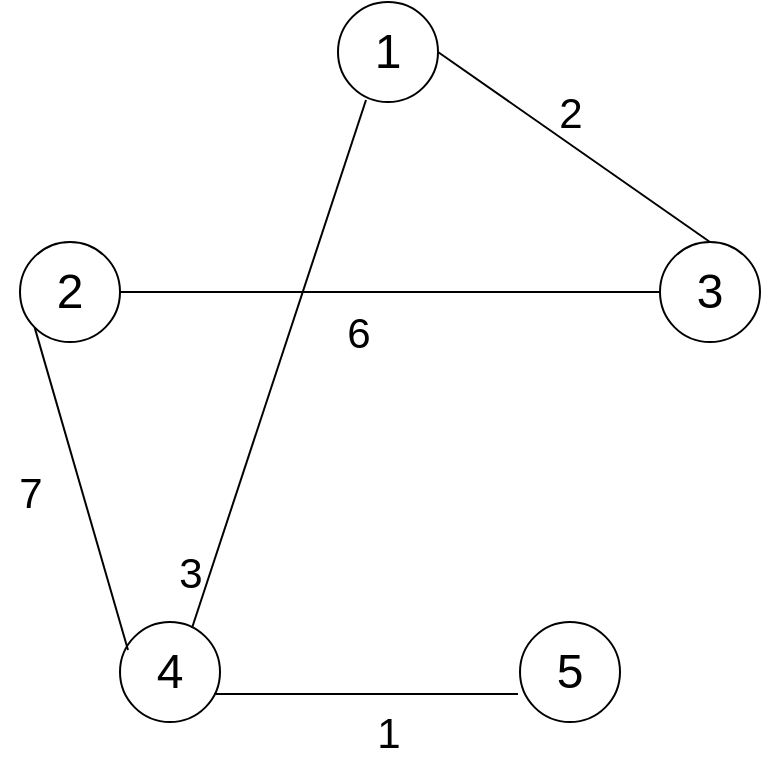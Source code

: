 <mxfile version="14.8.6" type="device"><diagram id="yu_8IkHaXStMtRV7FfFp" name="Page-1"><mxGraphModel dx="1038" dy="575" grid="1" gridSize="10" guides="1" tooltips="1" connect="1" arrows="1" fold="1" page="1" pageScale="1" pageWidth="827" pageHeight="1169" math="0" shadow="0"><root><mxCell id="0"/><mxCell id="1" parent="0"/><mxCell id="0UcCsRXRKb3jqALLm9lQ-1" value="1" style="ellipse;whiteSpace=wrap;html=1;aspect=fixed;fontSize=24;" vertex="1" parent="1"><mxGeometry x="389" y="160" width="50" height="50" as="geometry"/></mxCell><mxCell id="0UcCsRXRKb3jqALLm9lQ-2" value="2" style="ellipse;whiteSpace=wrap;html=1;aspect=fixed;fontSize=24;" vertex="1" parent="1"><mxGeometry x="230" y="280" width="50" height="50" as="geometry"/></mxCell><mxCell id="0UcCsRXRKb3jqALLm9lQ-3" value="3" style="ellipse;whiteSpace=wrap;html=1;aspect=fixed;fontSize=24;" vertex="1" parent="1"><mxGeometry x="550" y="280" width="50" height="50" as="geometry"/></mxCell><mxCell id="0UcCsRXRKb3jqALLm9lQ-4" value="4" style="ellipse;whiteSpace=wrap;html=1;aspect=fixed;fontSize=24;" vertex="1" parent="1"><mxGeometry x="280" y="470" width="50" height="50" as="geometry"/></mxCell><mxCell id="0UcCsRXRKb3jqALLm9lQ-5" value="5" style="ellipse;whiteSpace=wrap;html=1;aspect=fixed;fontSize=24;" vertex="1" parent="1"><mxGeometry x="480" y="470" width="50" height="50" as="geometry"/></mxCell><mxCell id="0UcCsRXRKb3jqALLm9lQ-33" value="" style="endArrow=none;html=1;fontSize=24;exitX=0.5;exitY=0;exitDx=0;exitDy=0;entryX=1;entryY=0.5;entryDx=0;entryDy=0;" edge="1" parent="1" source="0UcCsRXRKb3jqALLm9lQ-3" target="0UcCsRXRKb3jqALLm9lQ-1"><mxGeometry width="50" height="50" relative="1" as="geometry"><mxPoint x="560" y="284" as="sourcePoint"/><mxPoint x="440" y="190" as="targetPoint"/></mxGeometry></mxCell><mxCell id="0UcCsRXRKb3jqALLm9lQ-34" value="2" style="text;html=1;align=center;verticalAlign=middle;resizable=0;points=[];autosize=1;strokeColor=none;fontSize=21;" vertex="1" parent="1"><mxGeometry x="490" y="200" width="30" height="30" as="geometry"/></mxCell><mxCell id="0UcCsRXRKb3jqALLm9lQ-35" value="" style="endArrow=none;html=1;fontSize=24;entryX=0.28;entryY=0.98;entryDx=0;entryDy=0;entryPerimeter=0;exitX=0.72;exitY=0.06;exitDx=0;exitDy=0;exitPerimeter=0;" edge="1" parent="1" source="0UcCsRXRKb3jqALLm9lQ-4" target="0UcCsRXRKb3jqALLm9lQ-1"><mxGeometry width="50" height="50" relative="1" as="geometry"><mxPoint x="500" y="440" as="sourcePoint"/><mxPoint x="550" y="390" as="targetPoint"/></mxGeometry></mxCell><mxCell id="0UcCsRXRKb3jqALLm9lQ-36" value="3" style="text;html=1;align=center;verticalAlign=middle;resizable=0;points=[];autosize=1;strokeColor=none;fontSize=21;" vertex="1" parent="1"><mxGeometry x="300" y="430" width="30" height="30" as="geometry"/></mxCell><mxCell id="0UcCsRXRKb3jqALLm9lQ-39" value="" style="endArrow=none;html=1;fontSize=24;exitX=1;exitY=0.5;exitDx=0;exitDy=0;entryX=0;entryY=0.5;entryDx=0;entryDy=0;" edge="1" parent="1" source="0UcCsRXRKb3jqALLm9lQ-2" target="0UcCsRXRKb3jqALLm9lQ-3"><mxGeometry width="50" height="50" relative="1" as="geometry"><mxPoint x="500" y="440" as="sourcePoint"/><mxPoint x="550" y="390" as="targetPoint"/></mxGeometry></mxCell><mxCell id="0UcCsRXRKb3jqALLm9lQ-40" value="6" style="text;html=1;align=center;verticalAlign=middle;resizable=0;points=[];autosize=1;strokeColor=none;fontSize=21;" vertex="1" parent="1"><mxGeometry x="384" y="310" width="30" height="30" as="geometry"/></mxCell><mxCell id="0UcCsRXRKb3jqALLm9lQ-45" value="" style="endArrow=none;html=1;fontSize=21;entryX=0;entryY=1;entryDx=0;entryDy=0;exitX=0.08;exitY=0.28;exitDx=0;exitDy=0;exitPerimeter=0;" edge="1" parent="1" source="0UcCsRXRKb3jqALLm9lQ-4" target="0UcCsRXRKb3jqALLm9lQ-2"><mxGeometry width="50" height="50" relative="1" as="geometry"><mxPoint x="280" y="470" as="sourcePoint"/><mxPoint x="246" y="340" as="targetPoint"/></mxGeometry></mxCell><mxCell id="0UcCsRXRKb3jqALLm9lQ-46" value="7" style="text;html=1;align=center;verticalAlign=middle;resizable=0;points=[];autosize=1;strokeColor=none;fontSize=21;" vertex="1" parent="1"><mxGeometry x="220" y="390" width="30" height="30" as="geometry"/></mxCell><mxCell id="0UcCsRXRKb3jqALLm9lQ-49" value="" style="endArrow=none;html=1;fontSize=21;exitX=0.94;exitY=0.72;exitDx=0;exitDy=0;exitPerimeter=0;entryX=-0.02;entryY=0.72;entryDx=0;entryDy=0;entryPerimeter=0;" edge="1" parent="1" source="0UcCsRXRKb3jqALLm9lQ-4" target="0UcCsRXRKb3jqALLm9lQ-5"><mxGeometry width="50" height="50" relative="1" as="geometry"><mxPoint x="640" y="370" as="sourcePoint"/><mxPoint x="690" y="320" as="targetPoint"/></mxGeometry></mxCell><mxCell id="0UcCsRXRKb3jqALLm9lQ-50" value="1" style="text;html=1;align=center;verticalAlign=middle;resizable=0;points=[];autosize=1;strokeColor=none;fontSize=21;" vertex="1" parent="1"><mxGeometry x="399" y="510" width="30" height="30" as="geometry"/></mxCell></root></mxGraphModel></diagram></mxfile>